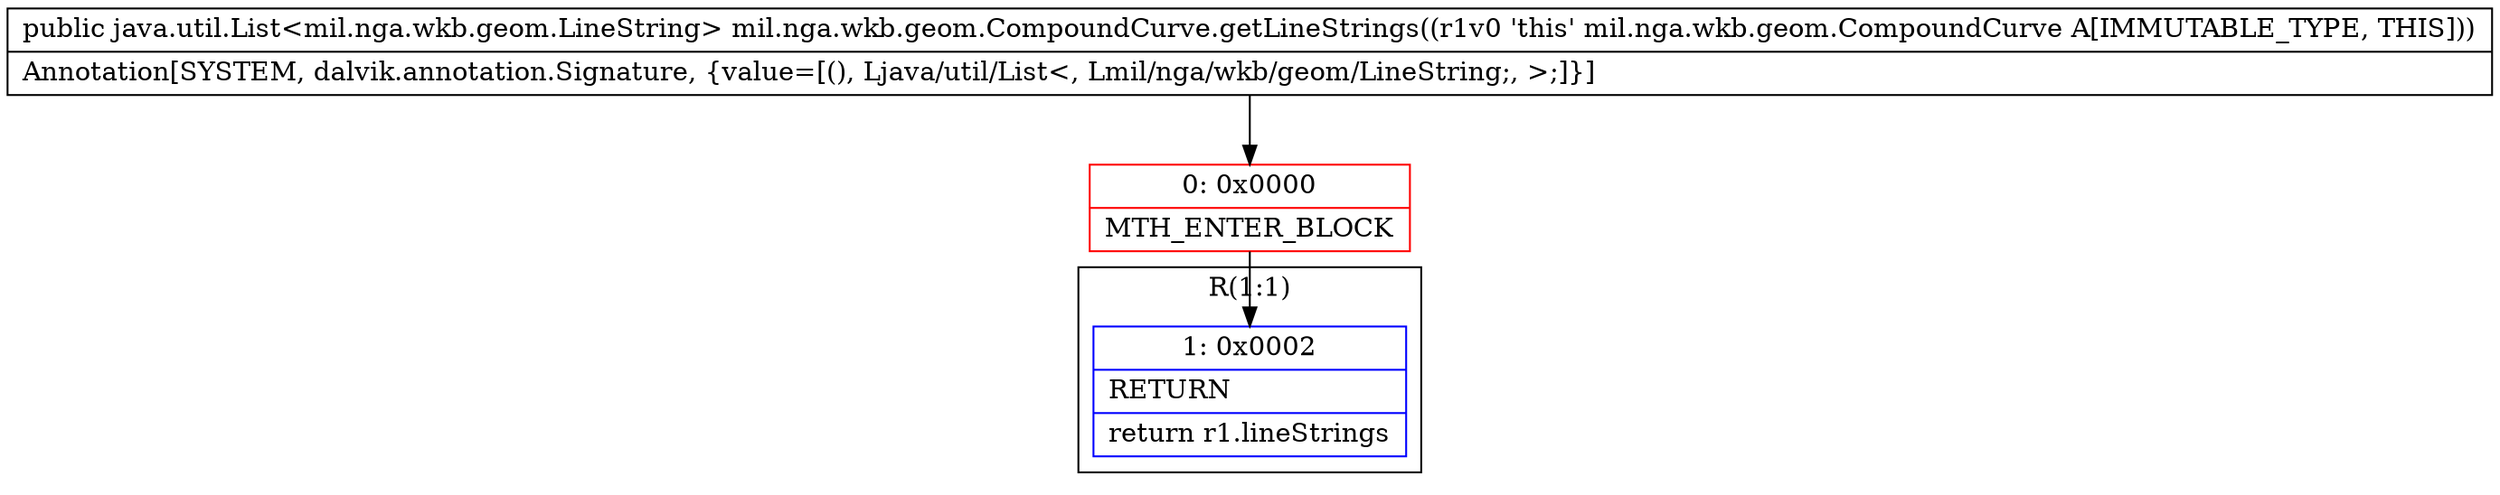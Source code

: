 digraph "CFG formil.nga.wkb.geom.CompoundCurve.getLineStrings()Ljava\/util\/List;" {
subgraph cluster_Region_1943087398 {
label = "R(1:1)";
node [shape=record,color=blue];
Node_1 [shape=record,label="{1\:\ 0x0002|RETURN\l|return r1.lineStrings\l}"];
}
Node_0 [shape=record,color=red,label="{0\:\ 0x0000|MTH_ENTER_BLOCK\l}"];
MethodNode[shape=record,label="{public java.util.List\<mil.nga.wkb.geom.LineString\> mil.nga.wkb.geom.CompoundCurve.getLineStrings((r1v0 'this' mil.nga.wkb.geom.CompoundCurve A[IMMUTABLE_TYPE, THIS]))  | Annotation[SYSTEM, dalvik.annotation.Signature, \{value=[(), Ljava\/util\/List\<, Lmil\/nga\/wkb\/geom\/LineString;, \>;]\}]\l}"];
MethodNode -> Node_0;
Node_0 -> Node_1;
}

